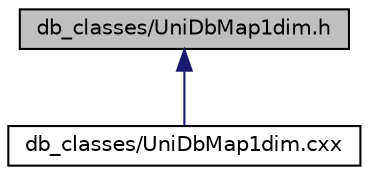 digraph "db_classes/UniDbMap1dim.h"
{
  edge [fontname="Helvetica",fontsize="10",labelfontname="Helvetica",labelfontsize="10"];
  node [fontname="Helvetica",fontsize="10",shape=record];
  Node1 [label="db_classes/UniDbMap1dim.h",height=0.2,width=0.4,color="black", fillcolor="grey75", style="filled", fontcolor="black"];
  Node1 -> Node2 [dir="back",color="midnightblue",fontsize="10",style="solid",fontname="Helvetica"];
  Node2 [label="db_classes/UniDbMap1dim.cxx",height=0.2,width=0.4,color="black", fillcolor="white", style="filled",URL="$_uni_db_map1dim_8cxx.html"];
}
